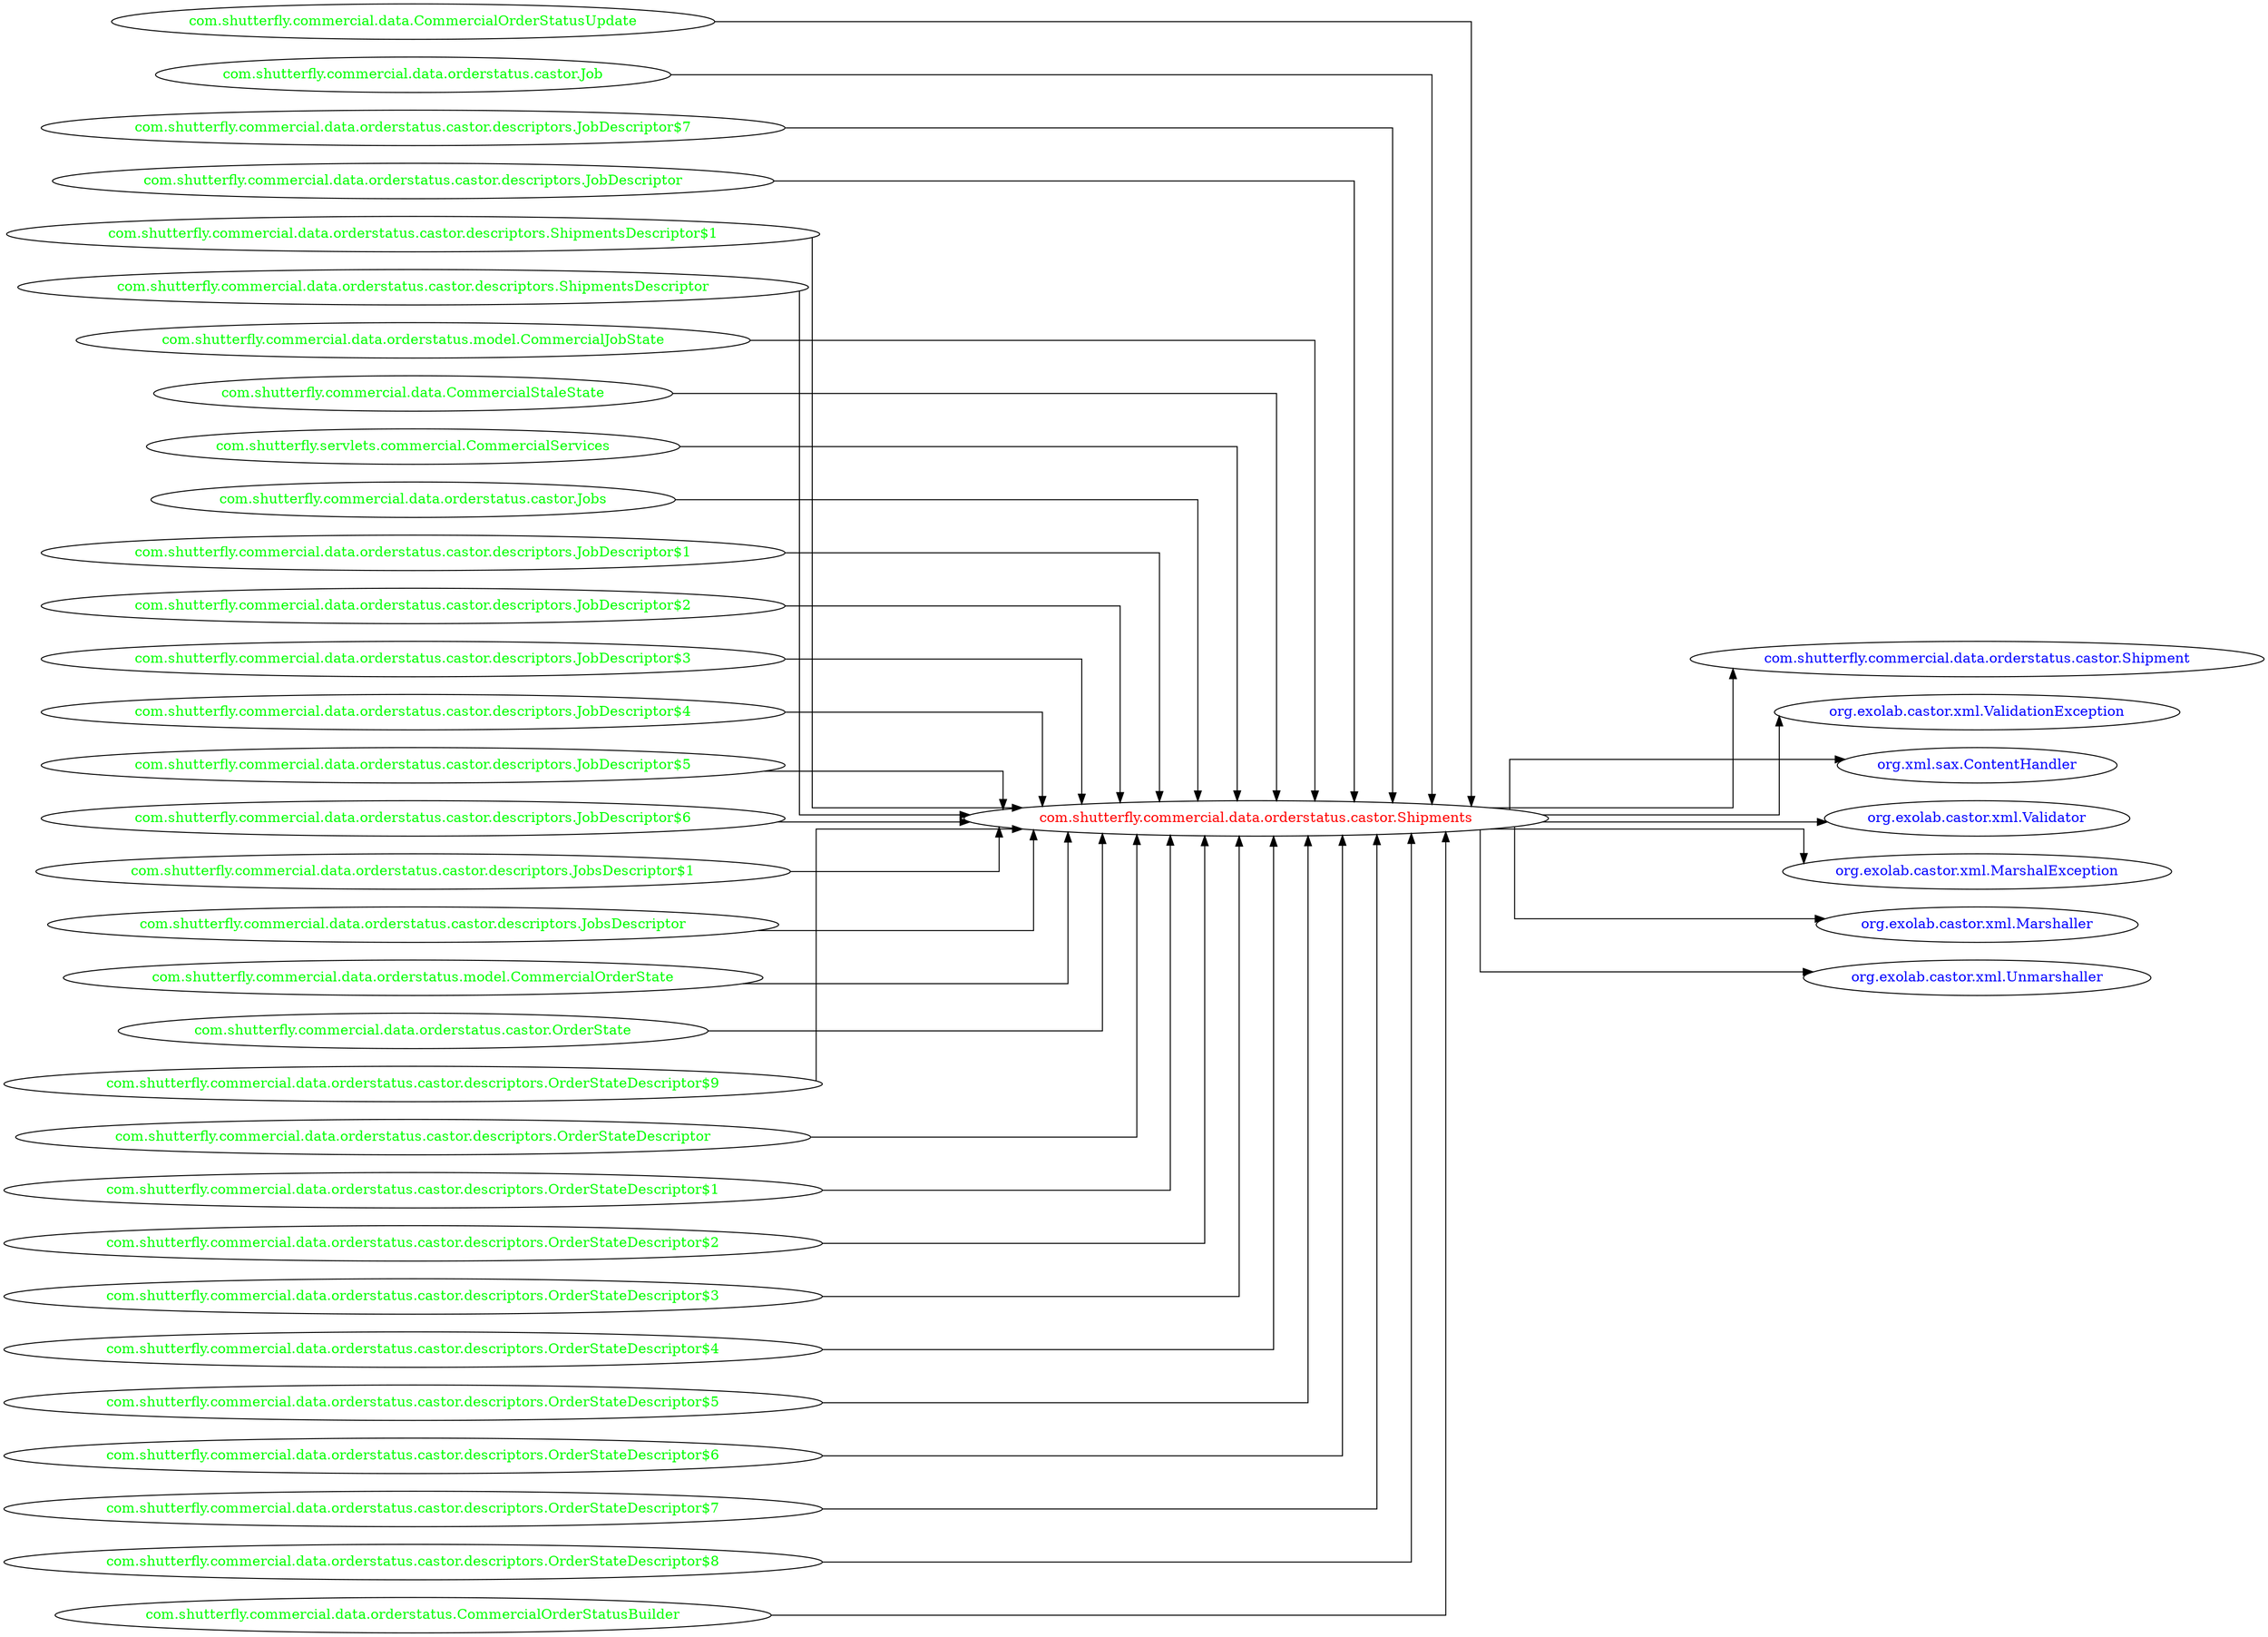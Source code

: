 digraph dependencyGraph {
 concentrate=true;
 ranksep="2.0";
 rankdir="LR"; 
 splines="ortho";
"com.shutterfly.commercial.data.orderstatus.castor.Shipments" [fontcolor="red"];
"com.shutterfly.commercial.data.orderstatus.castor.Shipment" [ fontcolor="blue" ];
"com.shutterfly.commercial.data.orderstatus.castor.Shipments"->"com.shutterfly.commercial.data.orderstatus.castor.Shipment";
"org.exolab.castor.xml.ValidationException" [ fontcolor="blue" ];
"com.shutterfly.commercial.data.orderstatus.castor.Shipments"->"org.exolab.castor.xml.ValidationException";
"org.xml.sax.ContentHandler" [ fontcolor="blue" ];
"com.shutterfly.commercial.data.orderstatus.castor.Shipments"->"org.xml.sax.ContentHandler";
"org.exolab.castor.xml.Validator" [ fontcolor="blue" ];
"com.shutterfly.commercial.data.orderstatus.castor.Shipments"->"org.exolab.castor.xml.Validator";
"org.exolab.castor.xml.MarshalException" [ fontcolor="blue" ];
"com.shutterfly.commercial.data.orderstatus.castor.Shipments"->"org.exolab.castor.xml.MarshalException";
"org.exolab.castor.xml.Marshaller" [ fontcolor="blue" ];
"com.shutterfly.commercial.data.orderstatus.castor.Shipments"->"org.exolab.castor.xml.Marshaller";
"org.exolab.castor.xml.Unmarshaller" [ fontcolor="blue" ];
"com.shutterfly.commercial.data.orderstatus.castor.Shipments"->"org.exolab.castor.xml.Unmarshaller";
"com.shutterfly.commercial.data.CommercialOrderStatusUpdate" [ fontcolor="green" ];
"com.shutterfly.commercial.data.CommercialOrderStatusUpdate"->"com.shutterfly.commercial.data.orderstatus.castor.Shipments";
"com.shutterfly.commercial.data.orderstatus.castor.Job" [ fontcolor="green" ];
"com.shutterfly.commercial.data.orderstatus.castor.Job"->"com.shutterfly.commercial.data.orderstatus.castor.Shipments";
"com.shutterfly.commercial.data.orderstatus.castor.descriptors.JobDescriptor$7" [ fontcolor="green" ];
"com.shutterfly.commercial.data.orderstatus.castor.descriptors.JobDescriptor$7"->"com.shutterfly.commercial.data.orderstatus.castor.Shipments";
"com.shutterfly.commercial.data.orderstatus.castor.descriptors.JobDescriptor" [ fontcolor="green" ];
"com.shutterfly.commercial.data.orderstatus.castor.descriptors.JobDescriptor"->"com.shutterfly.commercial.data.orderstatus.castor.Shipments";
"com.shutterfly.commercial.data.orderstatus.castor.descriptors.ShipmentsDescriptor$1" [ fontcolor="green" ];
"com.shutterfly.commercial.data.orderstatus.castor.descriptors.ShipmentsDescriptor$1"->"com.shutterfly.commercial.data.orderstatus.castor.Shipments";
"com.shutterfly.commercial.data.orderstatus.castor.descriptors.ShipmentsDescriptor" [ fontcolor="green" ];
"com.shutterfly.commercial.data.orderstatus.castor.descriptors.ShipmentsDescriptor"->"com.shutterfly.commercial.data.orderstatus.castor.Shipments";
"com.shutterfly.commercial.data.orderstatus.model.CommercialJobState" [ fontcolor="green" ];
"com.shutterfly.commercial.data.orderstatus.model.CommercialJobState"->"com.shutterfly.commercial.data.orderstatus.castor.Shipments";
"com.shutterfly.commercial.data.CommercialStaleState" [ fontcolor="green" ];
"com.shutterfly.commercial.data.CommercialStaleState"->"com.shutterfly.commercial.data.orderstatus.castor.Shipments";
"com.shutterfly.servlets.commercial.CommercialServices" [ fontcolor="green" ];
"com.shutterfly.servlets.commercial.CommercialServices"->"com.shutterfly.commercial.data.orderstatus.castor.Shipments";
"com.shutterfly.commercial.data.orderstatus.castor.Jobs" [ fontcolor="green" ];
"com.shutterfly.commercial.data.orderstatus.castor.Jobs"->"com.shutterfly.commercial.data.orderstatus.castor.Shipments";
"com.shutterfly.commercial.data.orderstatus.castor.descriptors.JobDescriptor$1" [ fontcolor="green" ];
"com.shutterfly.commercial.data.orderstatus.castor.descriptors.JobDescriptor$1"->"com.shutterfly.commercial.data.orderstatus.castor.Shipments";
"com.shutterfly.commercial.data.orderstatus.castor.descriptors.JobDescriptor$2" [ fontcolor="green" ];
"com.shutterfly.commercial.data.orderstatus.castor.descriptors.JobDescriptor$2"->"com.shutterfly.commercial.data.orderstatus.castor.Shipments";
"com.shutterfly.commercial.data.orderstatus.castor.descriptors.JobDescriptor$3" [ fontcolor="green" ];
"com.shutterfly.commercial.data.orderstatus.castor.descriptors.JobDescriptor$3"->"com.shutterfly.commercial.data.orderstatus.castor.Shipments";
"com.shutterfly.commercial.data.orderstatus.castor.descriptors.JobDescriptor$4" [ fontcolor="green" ];
"com.shutterfly.commercial.data.orderstatus.castor.descriptors.JobDescriptor$4"->"com.shutterfly.commercial.data.orderstatus.castor.Shipments";
"com.shutterfly.commercial.data.orderstatus.castor.descriptors.JobDescriptor$5" [ fontcolor="green" ];
"com.shutterfly.commercial.data.orderstatus.castor.descriptors.JobDescriptor$5"->"com.shutterfly.commercial.data.orderstatus.castor.Shipments";
"com.shutterfly.commercial.data.orderstatus.castor.descriptors.JobDescriptor$6" [ fontcolor="green" ];
"com.shutterfly.commercial.data.orderstatus.castor.descriptors.JobDescriptor$6"->"com.shutterfly.commercial.data.orderstatus.castor.Shipments";
"com.shutterfly.commercial.data.orderstatus.castor.descriptors.JobsDescriptor$1" [ fontcolor="green" ];
"com.shutterfly.commercial.data.orderstatus.castor.descriptors.JobsDescriptor$1"->"com.shutterfly.commercial.data.orderstatus.castor.Shipments";
"com.shutterfly.commercial.data.orderstatus.castor.descriptors.JobsDescriptor" [ fontcolor="green" ];
"com.shutterfly.commercial.data.orderstatus.castor.descriptors.JobsDescriptor"->"com.shutterfly.commercial.data.orderstatus.castor.Shipments";
"com.shutterfly.commercial.data.orderstatus.model.CommercialOrderState" [ fontcolor="green" ];
"com.shutterfly.commercial.data.orderstatus.model.CommercialOrderState"->"com.shutterfly.commercial.data.orderstatus.castor.Shipments";
"com.shutterfly.commercial.data.orderstatus.castor.OrderState" [ fontcolor="green" ];
"com.shutterfly.commercial.data.orderstatus.castor.OrderState"->"com.shutterfly.commercial.data.orderstatus.castor.Shipments";
"com.shutterfly.commercial.data.orderstatus.castor.descriptors.OrderStateDescriptor$9" [ fontcolor="green" ];
"com.shutterfly.commercial.data.orderstatus.castor.descriptors.OrderStateDescriptor$9"->"com.shutterfly.commercial.data.orderstatus.castor.Shipments";
"com.shutterfly.commercial.data.orderstatus.castor.descriptors.OrderStateDescriptor" [ fontcolor="green" ];
"com.shutterfly.commercial.data.orderstatus.castor.descriptors.OrderStateDescriptor"->"com.shutterfly.commercial.data.orderstatus.castor.Shipments";
"com.shutterfly.commercial.data.orderstatus.castor.descriptors.OrderStateDescriptor$1" [ fontcolor="green" ];
"com.shutterfly.commercial.data.orderstatus.castor.descriptors.OrderStateDescriptor$1"->"com.shutterfly.commercial.data.orderstatus.castor.Shipments";
"com.shutterfly.commercial.data.orderstatus.castor.descriptors.OrderStateDescriptor$2" [ fontcolor="green" ];
"com.shutterfly.commercial.data.orderstatus.castor.descriptors.OrderStateDescriptor$2"->"com.shutterfly.commercial.data.orderstatus.castor.Shipments";
"com.shutterfly.commercial.data.orderstatus.castor.descriptors.OrderStateDescriptor$3" [ fontcolor="green" ];
"com.shutterfly.commercial.data.orderstatus.castor.descriptors.OrderStateDescriptor$3"->"com.shutterfly.commercial.data.orderstatus.castor.Shipments";
"com.shutterfly.commercial.data.orderstatus.castor.descriptors.OrderStateDescriptor$4" [ fontcolor="green" ];
"com.shutterfly.commercial.data.orderstatus.castor.descriptors.OrderStateDescriptor$4"->"com.shutterfly.commercial.data.orderstatus.castor.Shipments";
"com.shutterfly.commercial.data.orderstatus.castor.descriptors.OrderStateDescriptor$5" [ fontcolor="green" ];
"com.shutterfly.commercial.data.orderstatus.castor.descriptors.OrderStateDescriptor$5"->"com.shutterfly.commercial.data.orderstatus.castor.Shipments";
"com.shutterfly.commercial.data.orderstatus.castor.descriptors.OrderStateDescriptor$6" [ fontcolor="green" ];
"com.shutterfly.commercial.data.orderstatus.castor.descriptors.OrderStateDescriptor$6"->"com.shutterfly.commercial.data.orderstatus.castor.Shipments";
"com.shutterfly.commercial.data.orderstatus.castor.descriptors.OrderStateDescriptor$7" [ fontcolor="green" ];
"com.shutterfly.commercial.data.orderstatus.castor.descriptors.OrderStateDescriptor$7"->"com.shutterfly.commercial.data.orderstatus.castor.Shipments";
"com.shutterfly.commercial.data.orderstatus.castor.descriptors.OrderStateDescriptor$8" [ fontcolor="green" ];
"com.shutterfly.commercial.data.orderstatus.castor.descriptors.OrderStateDescriptor$8"->"com.shutterfly.commercial.data.orderstatus.castor.Shipments";
"com.shutterfly.commercial.data.orderstatus.CommercialOrderStatusBuilder" [ fontcolor="green" ];
"com.shutterfly.commercial.data.orderstatus.CommercialOrderStatusBuilder"->"com.shutterfly.commercial.data.orderstatus.castor.Shipments";
}